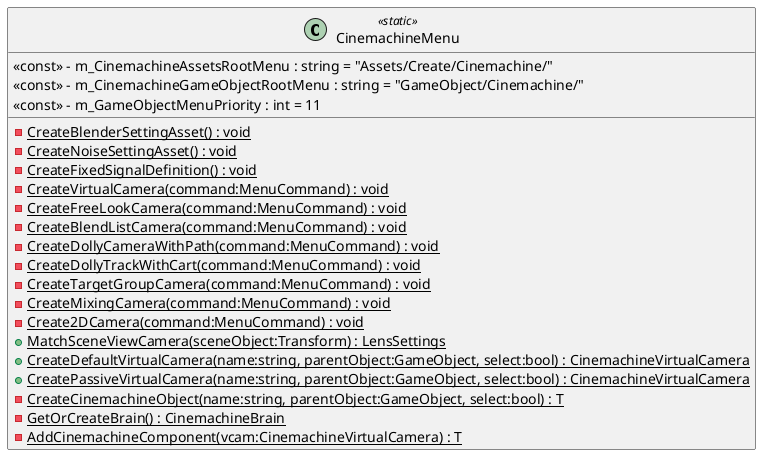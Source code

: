 @startuml
class CinemachineMenu <<static>> {
    <<const>> - m_CinemachineAssetsRootMenu : string = "Assets/Create/Cinemachine/"
    <<const>> - m_CinemachineGameObjectRootMenu : string = "GameObject/Cinemachine/"
    <<const>> - m_GameObjectMenuPriority : int = 11
    {static} - CreateBlenderSettingAsset() : void
    {static} - CreateNoiseSettingAsset() : void
    {static} - CreateFixedSignalDefinition() : void
    {static} - CreateVirtualCamera(command:MenuCommand) : void
    {static} - CreateFreeLookCamera(command:MenuCommand) : void
    {static} - CreateBlendListCamera(command:MenuCommand) : void
    {static} - CreateDollyCameraWithPath(command:MenuCommand) : void
    {static} - CreateDollyTrackWithCart(command:MenuCommand) : void
    {static} - CreateTargetGroupCamera(command:MenuCommand) : void
    {static} - CreateMixingCamera(command:MenuCommand) : void
    {static} - Create2DCamera(command:MenuCommand) : void
    + {static} MatchSceneViewCamera(sceneObject:Transform) : LensSettings
    + {static} CreateDefaultVirtualCamera(name:string, parentObject:GameObject, select:bool) : CinemachineVirtualCamera
    + {static} CreatePassiveVirtualCamera(name:string, parentObject:GameObject, select:bool) : CinemachineVirtualCamera
    {static} - CreateCinemachineObject(name:string, parentObject:GameObject, select:bool) : T
    {static} - GetOrCreateBrain() : CinemachineBrain
    {static} - AddCinemachineComponent(vcam:CinemachineVirtualCamera) : T
}
@enduml
